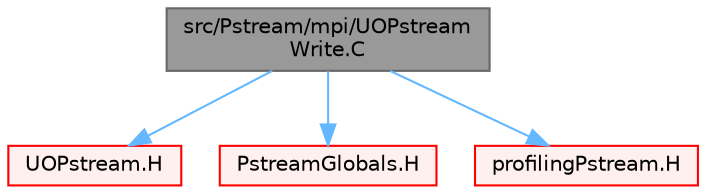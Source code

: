 digraph "src/Pstream/mpi/UOPstreamWrite.C"
{
 // LATEX_PDF_SIZE
  bgcolor="transparent";
  edge [fontname=Helvetica,fontsize=10,labelfontname=Helvetica,labelfontsize=10];
  node [fontname=Helvetica,fontsize=10,shape=box,height=0.2,width=0.4];
  Node1 [id="Node000001",label="src/Pstream/mpi/UOPstream\lWrite.C",height=0.2,width=0.4,color="gray40", fillcolor="grey60", style="filled", fontcolor="black",tooltip=" "];
  Node1 -> Node2 [id="edge1_Node000001_Node000002",color="steelblue1",style="solid",tooltip=" "];
  Node2 [id="Node000002",label="UOPstream.H",height=0.2,width=0.4,color="red", fillcolor="#FFF0F0", style="filled",URL="$UOPstream_8H.html",tooltip=" "];
  Node1 -> Node146 [id="edge2_Node000001_Node000146",color="steelblue1",style="solid",tooltip=" "];
  Node146 [id="Node000146",label="PstreamGlobals.H",height=0.2,width=0.4,color="red", fillcolor="#FFF0F0", style="filled",URL="$PstreamGlobals_8H.html",tooltip=" "];
  Node1 -> Node148 [id="edge3_Node000001_Node000148",color="steelblue1",style="solid",tooltip=" "];
  Node148 [id="Node000148",label="profilingPstream.H",height=0.2,width=0.4,color="red", fillcolor="#FFF0F0", style="filled",URL="$profilingPstream_8H.html",tooltip=" "];
}
